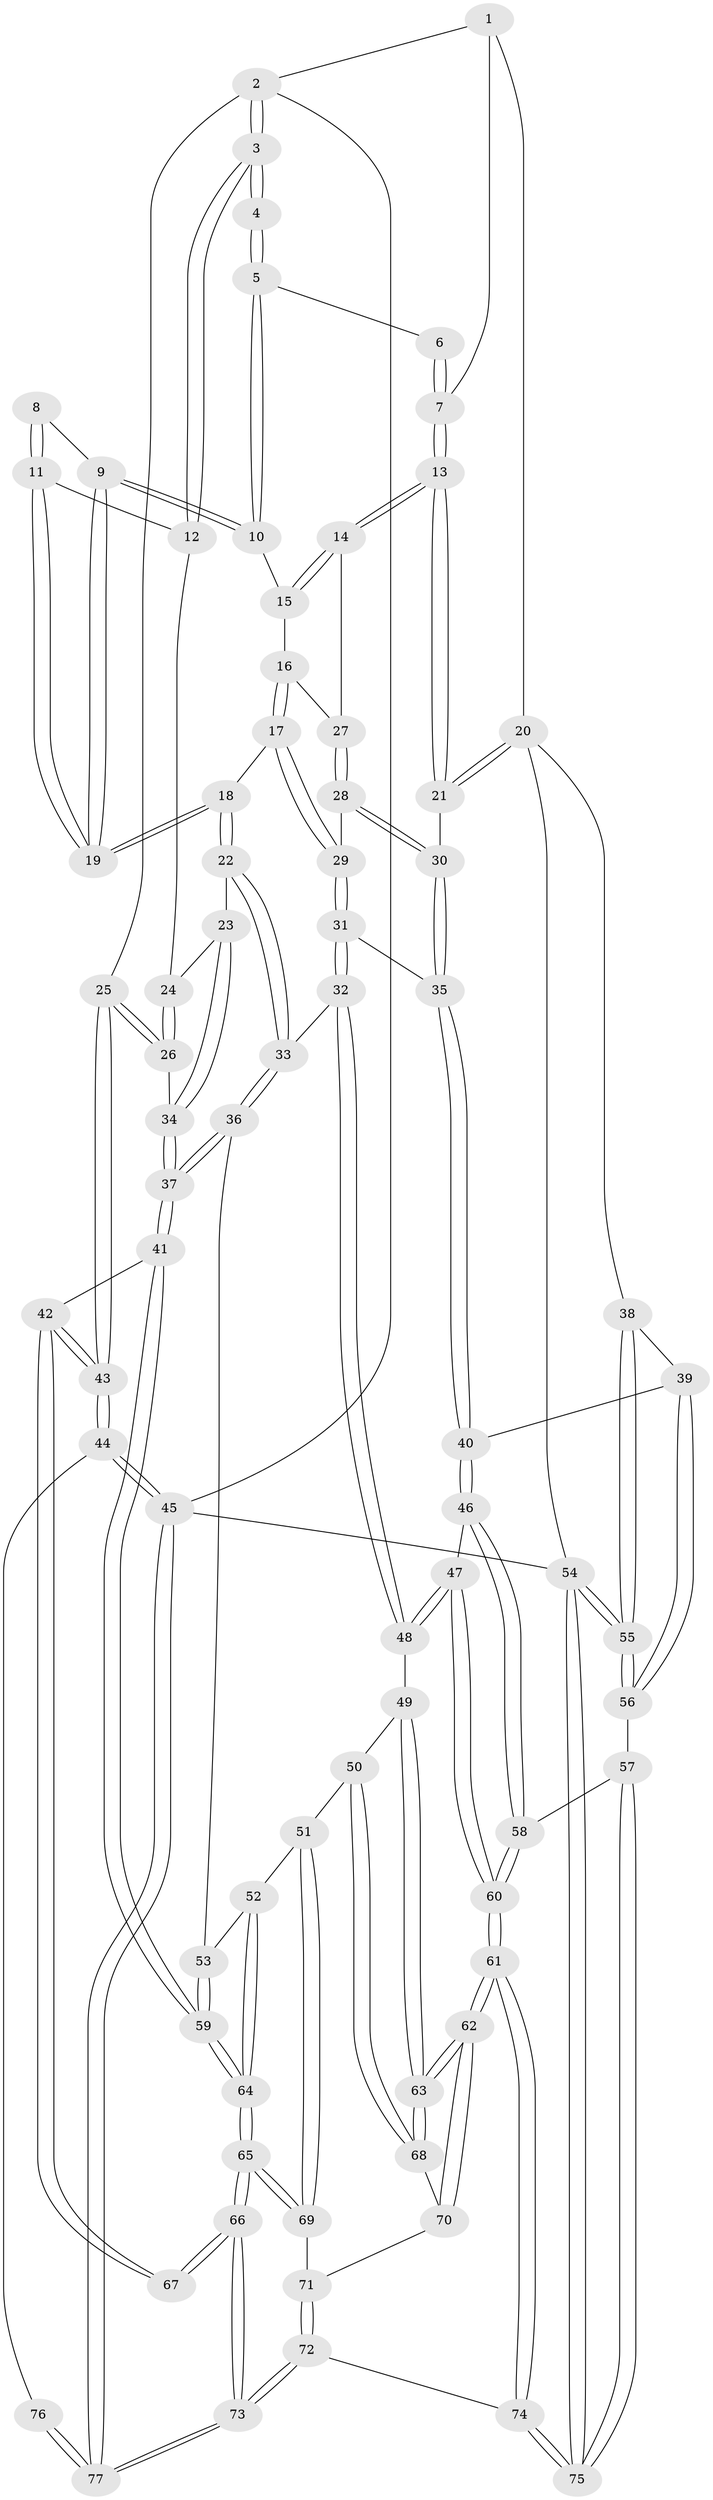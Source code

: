 // Generated by graph-tools (version 1.1) at 2025/01/03/09/25 05:01:39]
// undirected, 77 vertices, 189 edges
graph export_dot {
graph [start="1"]
  node [color=gray90,style=filled];
  1 [pos="+0.9113427032425792+0"];
  2 [pos="+0+0"];
  3 [pos="+0+0"];
  4 [pos="+0.26338155391910534+0"];
  5 [pos="+0.5298366675837048+0"];
  6 [pos="+0.5914623443444368+0"];
  7 [pos="+0.8188266426740015+0.14955322924209347"];
  8 [pos="+0.304581500434948+0.04703269039020433"];
  9 [pos="+0.360499088669485+0.11388926732539141"];
  10 [pos="+0.5317286998312786+0"];
  11 [pos="+0.20707533376040352+0.1754055567167054"];
  12 [pos="+0.1980742741573186+0.17483405702877158"];
  13 [pos="+0.8187358931508183+0.22663359951107"];
  14 [pos="+0.7535216823884623+0.2028788424586713"];
  15 [pos="+0.546450104692011+0"];
  16 [pos="+0.4872625419381355+0.23289959531091975"];
  17 [pos="+0.4574496089760241+0.25171315703960956"];
  18 [pos="+0.3837384937844283+0.251847967902269"];
  19 [pos="+0.3438561850704569+0.21181778735574142"];
  20 [pos="+1+0.3147052742250028"];
  21 [pos="+0.8697179890089831+0.28427360027380993"];
  22 [pos="+0.3194375073781399+0.3711117830397057"];
  23 [pos="+0.2580410430397055+0.3723108146431641"];
  24 [pos="+0.16513425247685723+0.27286373210705184"];
  25 [pos="+0+0.33394037631091866"];
  26 [pos="+0.01594382339529305+0.38914701123105916"];
  27 [pos="+0.5425857068252622+0.24138245786605536"];
  28 [pos="+0.6258221670513762+0.3700741550138785"];
  29 [pos="+0.5063059001576782+0.39423840560838597"];
  30 [pos="+0.7490518884565444+0.4118531139781791"];
  31 [pos="+0.47940312157037757+0.5274217326319298"];
  32 [pos="+0.42900480577708006+0.5629108367489835"];
  33 [pos="+0.3871324298712636+0.5568199887612632"];
  34 [pos="+0.1198333079886692+0.47286092028772986"];
  35 [pos="+0.7069449854154638+0.517830232005637"];
  36 [pos="+0.2908296100370883+0.6007603084405055"];
  37 [pos="+0.18587910946469308+0.6215917234465198"];
  38 [pos="+1+0.46432730992585736"];
  39 [pos="+0.8185864950508369+0.6333026708686573"];
  40 [pos="+0.7347396687066795+0.5989976867751591"];
  41 [pos="+0.18584051206414673+0.6216486858712668"];
  42 [pos="+0.06687836108853125+0.6862788218847625"];
  43 [pos="+0+0.727395732180054"];
  44 [pos="+0+0.7723821701950189"];
  45 [pos="+0+1"];
  46 [pos="+0.7201860920878432+0.6234291189155189"];
  47 [pos="+0.6265046894523765+0.7122807806099153"];
  48 [pos="+0.4686170814842264+0.6454288090419368"];
  49 [pos="+0.46161515565710576+0.7054982453199875"];
  50 [pos="+0.4201619665178689+0.7770594874826927"];
  51 [pos="+0.3767329034403011+0.7877428455958079"];
  52 [pos="+0.36873904738326246+0.7869437130004187"];
  53 [pos="+0.34536599071175433+0.7486010995828654"];
  54 [pos="+1+1"];
  55 [pos="+1+0.791987422073635"];
  56 [pos="+0.9261359869059262+0.819392825372682"];
  57 [pos="+0.9083105920242712+0.8324576917761676"];
  58 [pos="+0.7624716858448984+0.8235958350527115"];
  59 [pos="+0.23257483553960218+0.7866045836975453"];
  60 [pos="+0.6231435484035955+0.8737271296140807"];
  61 [pos="+0.6201414233727832+0.8779394228149047"];
  62 [pos="+0.5904782465488477+0.8677152347967644"];
  63 [pos="+0.584664709588734+0.8627418681297311"];
  64 [pos="+0.24770576372124453+0.8642281281511733"];
  65 [pos="+0.2384262387682678+0.906856616991888"];
  66 [pos="+0.21918560970340314+0.9445886126422391"];
  67 [pos="+0.1249861415791464+0.8947420775217958"];
  68 [pos="+0.4307880024204973+0.7946797466984921"];
  69 [pos="+0.38794488504657815+0.8768062228718221"];
  70 [pos="+0.43715757619627127+0.8878706739350324"];
  71 [pos="+0.4324418427266057+0.8917073438997162"];
  72 [pos="+0.3801603416087125+1"];
  73 [pos="+0.26845087910506565+1"];
  74 [pos="+0.6433629044078709+1"];
  75 [pos="+0.7394696107014664+1"];
  76 [pos="+0.09062480832639627+0.8960023061625174"];
  77 [pos="+0+1"];
  1 -- 2;
  1 -- 7;
  1 -- 20;
  2 -- 3;
  2 -- 3;
  2 -- 25;
  2 -- 45;
  3 -- 4;
  3 -- 4;
  3 -- 12;
  3 -- 12;
  4 -- 5;
  4 -- 5;
  5 -- 6;
  5 -- 10;
  5 -- 10;
  6 -- 7;
  6 -- 7;
  7 -- 13;
  7 -- 13;
  8 -- 9;
  8 -- 11;
  8 -- 11;
  9 -- 10;
  9 -- 10;
  9 -- 19;
  9 -- 19;
  10 -- 15;
  11 -- 12;
  11 -- 19;
  11 -- 19;
  12 -- 24;
  13 -- 14;
  13 -- 14;
  13 -- 21;
  13 -- 21;
  14 -- 15;
  14 -- 15;
  14 -- 27;
  15 -- 16;
  16 -- 17;
  16 -- 17;
  16 -- 27;
  17 -- 18;
  17 -- 29;
  17 -- 29;
  18 -- 19;
  18 -- 19;
  18 -- 22;
  18 -- 22;
  20 -- 21;
  20 -- 21;
  20 -- 38;
  20 -- 54;
  21 -- 30;
  22 -- 23;
  22 -- 33;
  22 -- 33;
  23 -- 24;
  23 -- 34;
  23 -- 34;
  24 -- 26;
  24 -- 26;
  25 -- 26;
  25 -- 26;
  25 -- 43;
  25 -- 43;
  26 -- 34;
  27 -- 28;
  27 -- 28;
  28 -- 29;
  28 -- 30;
  28 -- 30;
  29 -- 31;
  29 -- 31;
  30 -- 35;
  30 -- 35;
  31 -- 32;
  31 -- 32;
  31 -- 35;
  32 -- 33;
  32 -- 48;
  32 -- 48;
  33 -- 36;
  33 -- 36;
  34 -- 37;
  34 -- 37;
  35 -- 40;
  35 -- 40;
  36 -- 37;
  36 -- 37;
  36 -- 53;
  37 -- 41;
  37 -- 41;
  38 -- 39;
  38 -- 55;
  38 -- 55;
  39 -- 40;
  39 -- 56;
  39 -- 56;
  40 -- 46;
  40 -- 46;
  41 -- 42;
  41 -- 59;
  41 -- 59;
  42 -- 43;
  42 -- 43;
  42 -- 67;
  42 -- 67;
  43 -- 44;
  43 -- 44;
  44 -- 45;
  44 -- 45;
  44 -- 76;
  45 -- 77;
  45 -- 77;
  45 -- 54;
  46 -- 47;
  46 -- 58;
  46 -- 58;
  47 -- 48;
  47 -- 48;
  47 -- 60;
  47 -- 60;
  48 -- 49;
  49 -- 50;
  49 -- 63;
  49 -- 63;
  50 -- 51;
  50 -- 68;
  50 -- 68;
  51 -- 52;
  51 -- 69;
  51 -- 69;
  52 -- 53;
  52 -- 64;
  52 -- 64;
  53 -- 59;
  53 -- 59;
  54 -- 55;
  54 -- 55;
  54 -- 75;
  54 -- 75;
  55 -- 56;
  55 -- 56;
  56 -- 57;
  57 -- 58;
  57 -- 75;
  57 -- 75;
  58 -- 60;
  58 -- 60;
  59 -- 64;
  59 -- 64;
  60 -- 61;
  60 -- 61;
  61 -- 62;
  61 -- 62;
  61 -- 74;
  61 -- 74;
  62 -- 63;
  62 -- 63;
  62 -- 70;
  62 -- 70;
  63 -- 68;
  63 -- 68;
  64 -- 65;
  64 -- 65;
  65 -- 66;
  65 -- 66;
  65 -- 69;
  65 -- 69;
  66 -- 67;
  66 -- 67;
  66 -- 73;
  66 -- 73;
  68 -- 70;
  69 -- 71;
  70 -- 71;
  71 -- 72;
  71 -- 72;
  72 -- 73;
  72 -- 73;
  72 -- 74;
  73 -- 77;
  73 -- 77;
  74 -- 75;
  74 -- 75;
  76 -- 77;
  76 -- 77;
}
